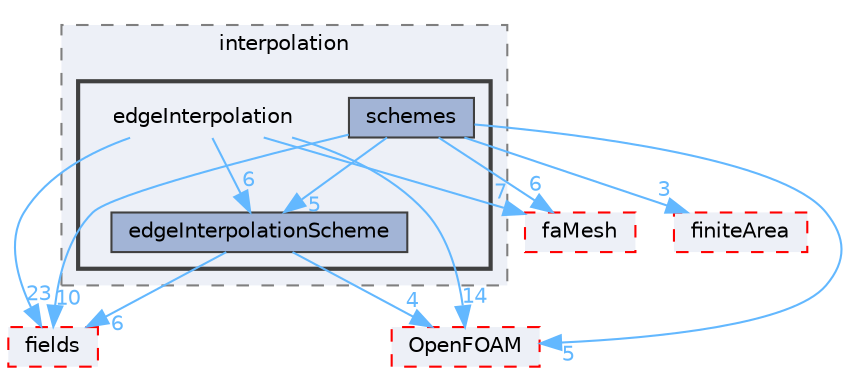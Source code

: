 digraph "src/finiteArea/interpolation/edgeInterpolation"
{
 // LATEX_PDF_SIZE
  bgcolor="transparent";
  edge [fontname=Helvetica,fontsize=10,labelfontname=Helvetica,labelfontsize=10];
  node [fontname=Helvetica,fontsize=10,shape=box,height=0.2,width=0.4];
  compound=true
  subgraph clusterdir_880b478b7287aa29b2969cd4b71f61be {
    graph [ bgcolor="#edf0f7", pencolor="grey50", label="interpolation", fontname=Helvetica,fontsize=10 style="filled,dashed", URL="dir_880b478b7287aa29b2969cd4b71f61be.html",tooltip=""]
  subgraph clusterdir_d09a07b3e048025a638370dc255ceab7 {
    graph [ bgcolor="#edf0f7", pencolor="grey25", label="", fontname=Helvetica,fontsize=10 style="filled,bold", URL="dir_d09a07b3e048025a638370dc255ceab7.html",tooltip=""]
    dir_d09a07b3e048025a638370dc255ceab7 [shape=plaintext, label="edgeInterpolation"];
  dir_7bec7d072ce89f16ba384f78af226990 [label="edgeInterpolationScheme", fillcolor="#a2b4d6", color="grey25", style="filled", URL="dir_7bec7d072ce89f16ba384f78af226990.html",tooltip=""];
  dir_c2cbdda9edd3452610b843dc2610651b [label="schemes", fillcolor="#a2b4d6", color="grey25", style="filled", URL="dir_c2cbdda9edd3452610b843dc2610651b.html",tooltip=""];
  }
  }
  dir_82c77a639fb8894523e0866635d617d1 [label="fields", fillcolor="#edf0f7", color="red", style="filled,dashed", URL="dir_82c77a639fb8894523e0866635d617d1.html",tooltip=""];
  dir_c5473ff19b20e6ec4dfe5c310b3778a8 [label="OpenFOAM", fillcolor="#edf0f7", color="red", style="filled,dashed", URL="dir_c5473ff19b20e6ec4dfe5c310b3778a8.html",tooltip=""];
  dir_f14612db68a06d13a87d37d60dc895d5 [label="faMesh", fillcolor="#edf0f7", color="red", style="filled,dashed", URL="dir_f14612db68a06d13a87d37d60dc895d5.html",tooltip=""];
  dir_b48fbfbe364b5d9546b561f47f4221eb [label="finiteArea", fillcolor="#edf0f7", color="red", style="filled,dashed", URL="dir_b48fbfbe364b5d9546b561f47f4221eb.html",tooltip=""];
  dir_d09a07b3e048025a638370dc255ceab7->dir_7bec7d072ce89f16ba384f78af226990 [headlabel="6", labeldistance=1.5 headhref="dir_001108_001109.html" href="dir_001108_001109.html" color="steelblue1" fontcolor="steelblue1"];
  dir_d09a07b3e048025a638370dc255ceab7->dir_82c77a639fb8894523e0866635d617d1 [headlabel="23", labeldistance=1.5 headhref="dir_001108_001330.html" href="dir_001108_001330.html" color="steelblue1" fontcolor="steelblue1"];
  dir_d09a07b3e048025a638370dc255ceab7->dir_c5473ff19b20e6ec4dfe5c310b3778a8 [headlabel="14", labeldistance=1.5 headhref="dir_001108_002695.html" href="dir_001108_002695.html" color="steelblue1" fontcolor="steelblue1"];
  dir_d09a07b3e048025a638370dc255ceab7->dir_f14612db68a06d13a87d37d60dc895d5 [headlabel="7", labeldistance=1.5 headhref="dir_001108_001295.html" href="dir_001108_001295.html" color="steelblue1" fontcolor="steelblue1"];
  dir_7bec7d072ce89f16ba384f78af226990->dir_82c77a639fb8894523e0866635d617d1 [headlabel="6", labeldistance=1.5 headhref="dir_001109_001330.html" href="dir_001109_001330.html" color="steelblue1" fontcolor="steelblue1"];
  dir_7bec7d072ce89f16ba384f78af226990->dir_c5473ff19b20e6ec4dfe5c310b3778a8 [headlabel="4", labeldistance=1.5 headhref="dir_001109_002695.html" href="dir_001109_002695.html" color="steelblue1" fontcolor="steelblue1"];
  dir_c2cbdda9edd3452610b843dc2610651b->dir_7bec7d072ce89f16ba384f78af226990 [headlabel="5", labeldistance=1.5 headhref="dir_003431_001109.html" href="dir_003431_001109.html" color="steelblue1" fontcolor="steelblue1"];
  dir_c2cbdda9edd3452610b843dc2610651b->dir_82c77a639fb8894523e0866635d617d1 [headlabel="10", labeldistance=1.5 headhref="dir_003431_001330.html" href="dir_003431_001330.html" color="steelblue1" fontcolor="steelblue1"];
  dir_c2cbdda9edd3452610b843dc2610651b->dir_b48fbfbe364b5d9546b561f47f4221eb [headlabel="3", labeldistance=1.5 headhref="dir_003431_001386.html" href="dir_003431_001386.html" color="steelblue1" fontcolor="steelblue1"];
  dir_c2cbdda9edd3452610b843dc2610651b->dir_c5473ff19b20e6ec4dfe5c310b3778a8 [headlabel="5", labeldistance=1.5 headhref="dir_003431_002695.html" href="dir_003431_002695.html" color="steelblue1" fontcolor="steelblue1"];
  dir_c2cbdda9edd3452610b843dc2610651b->dir_f14612db68a06d13a87d37d60dc895d5 [headlabel="6", labeldistance=1.5 headhref="dir_003431_001295.html" href="dir_003431_001295.html" color="steelblue1" fontcolor="steelblue1"];
}
